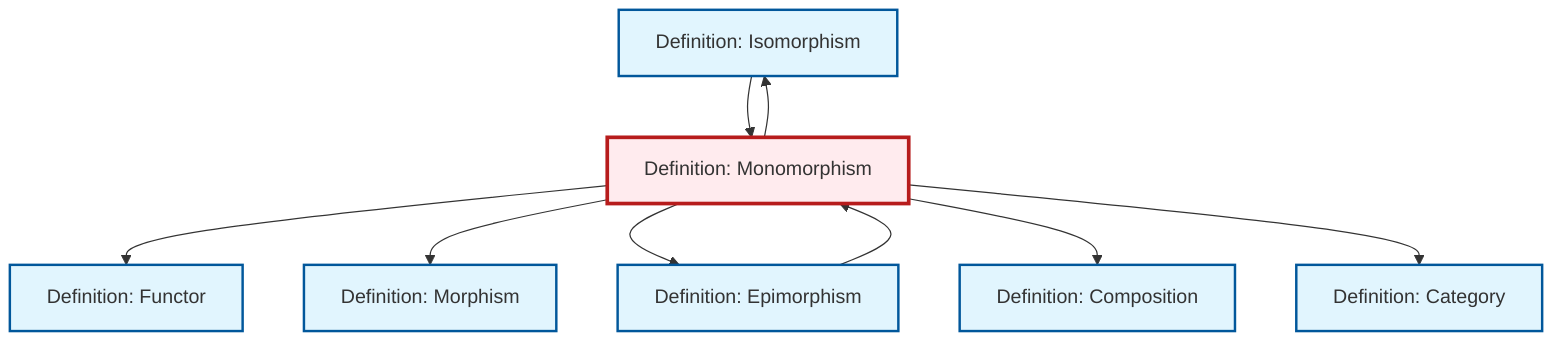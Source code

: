 graph TD
    classDef definition fill:#e1f5fe,stroke:#01579b,stroke-width:2px
    classDef theorem fill:#f3e5f5,stroke:#4a148c,stroke-width:2px
    classDef axiom fill:#fff3e0,stroke:#e65100,stroke-width:2px
    classDef example fill:#e8f5e9,stroke:#1b5e20,stroke-width:2px
    classDef current fill:#ffebee,stroke:#b71c1c,stroke-width:3px
    def-isomorphism["Definition: Isomorphism"]:::definition
    def-functor["Definition: Functor"]:::definition
    def-category["Definition: Category"]:::definition
    def-morphism["Definition: Morphism"]:::definition
    def-composition["Definition: Composition"]:::definition
    def-epimorphism["Definition: Epimorphism"]:::definition
    def-monomorphism["Definition: Monomorphism"]:::definition
    def-monomorphism --> def-functor
    def-monomorphism --> def-morphism
    def-isomorphism --> def-monomorphism
    def-epimorphism --> def-monomorphism
    def-monomorphism --> def-isomorphism
    def-monomorphism --> def-epimorphism
    def-monomorphism --> def-composition
    def-monomorphism --> def-category
    class def-monomorphism current